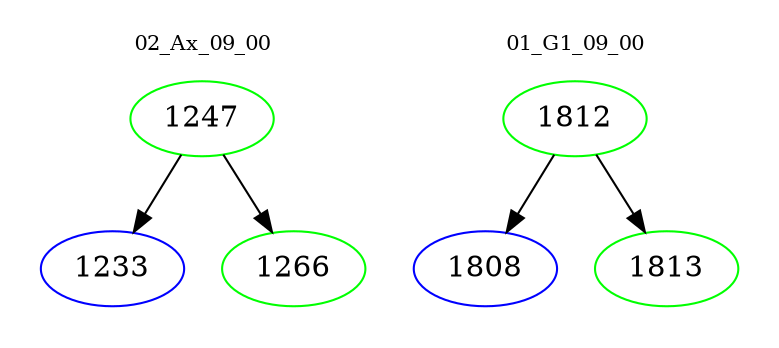 digraph{
subgraph cluster_0 {
color = white
label = "02_Ax_09_00";
fontsize=10;
T0_1247 [label="1247", color="green"]
T0_1247 -> T0_1233 [color="black"]
T0_1233 [label="1233", color="blue"]
T0_1247 -> T0_1266 [color="black"]
T0_1266 [label="1266", color="green"]
}
subgraph cluster_1 {
color = white
label = "01_G1_09_00";
fontsize=10;
T1_1812 [label="1812", color="green"]
T1_1812 -> T1_1808 [color="black"]
T1_1808 [label="1808", color="blue"]
T1_1812 -> T1_1813 [color="black"]
T1_1813 [label="1813", color="green"]
}
}
